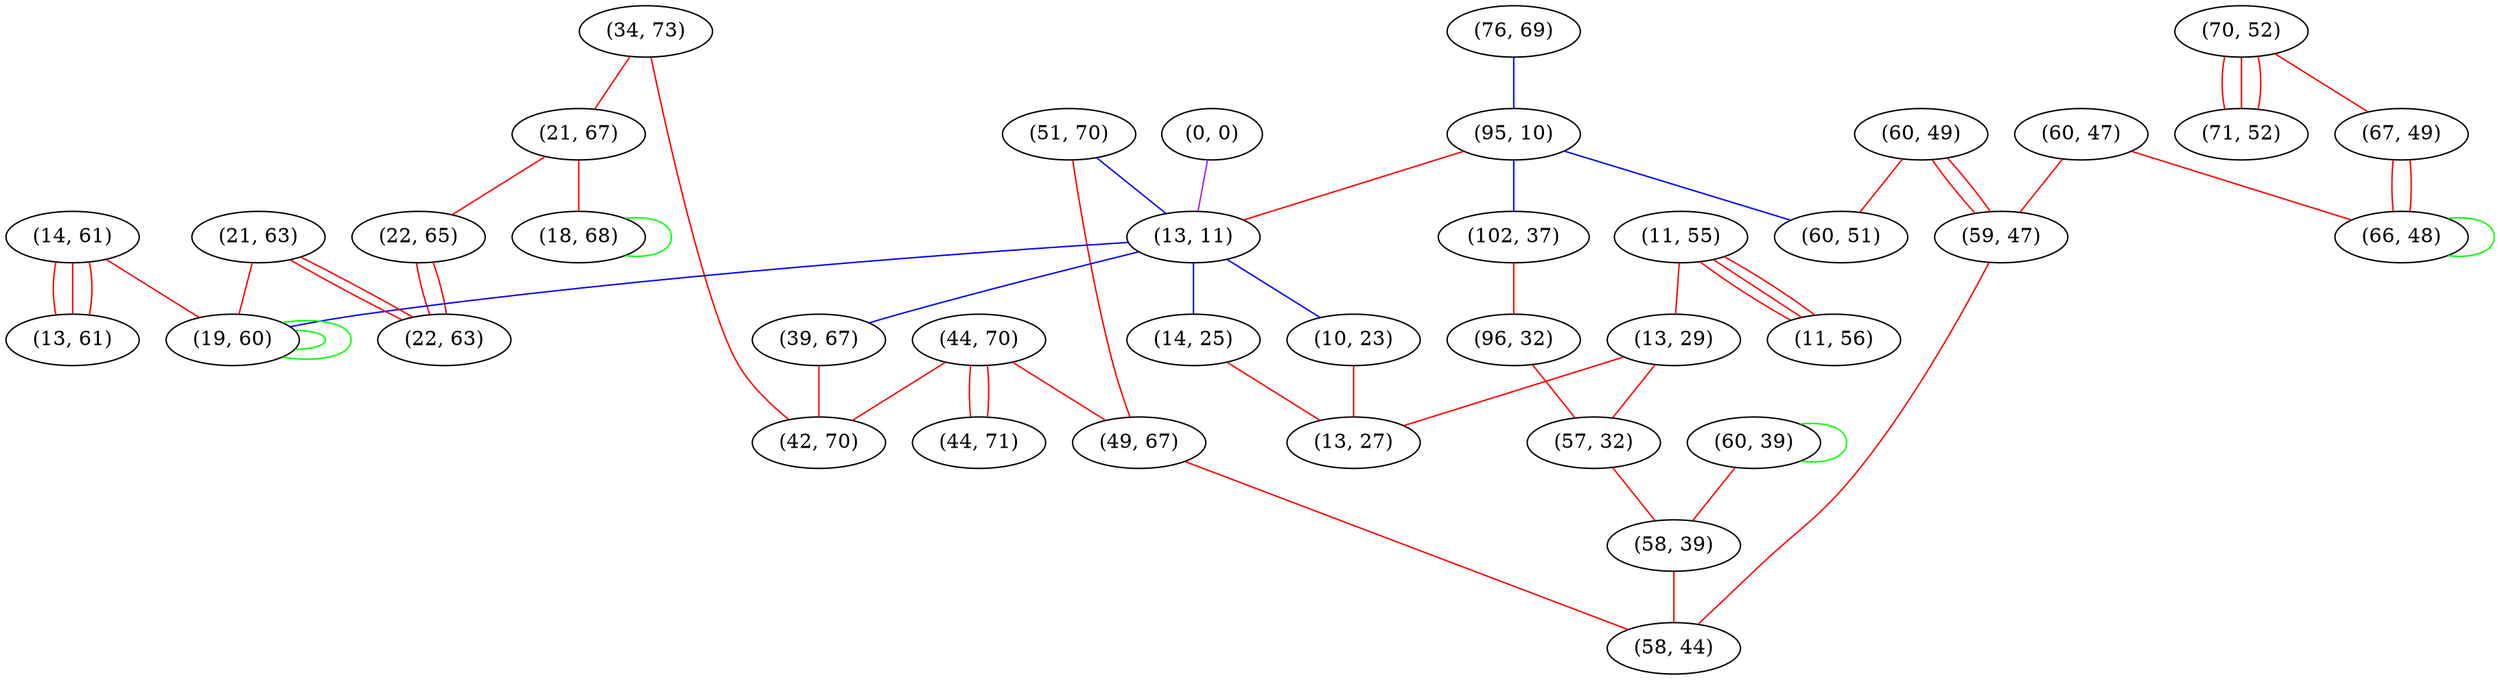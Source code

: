 graph "" {
"(34, 73)";
"(44, 70)";
"(76, 69)";
"(70, 52)";
"(0, 0)";
"(60, 39)";
"(95, 10)";
"(60, 49)";
"(51, 70)";
"(44, 71)";
"(21, 67)";
"(11, 55)";
"(60, 47)";
"(13, 29)";
"(11, 56)";
"(22, 65)";
"(67, 49)";
"(102, 37)";
"(14, 61)";
"(13, 11)";
"(71, 52)";
"(96, 32)";
"(39, 67)";
"(59, 47)";
"(18, 68)";
"(21, 63)";
"(13, 61)";
"(10, 23)";
"(60, 51)";
"(66, 48)";
"(19, 60)";
"(22, 63)";
"(14, 25)";
"(42, 70)";
"(13, 27)";
"(57, 32)";
"(49, 67)";
"(58, 39)";
"(58, 44)";
"(34, 73)" -- "(42, 70)"  [color=red, key=0, weight=1];
"(34, 73)" -- "(21, 67)"  [color=red, key=0, weight=1];
"(44, 70)" -- "(42, 70)"  [color=red, key=0, weight=1];
"(44, 70)" -- "(49, 67)"  [color=red, key=0, weight=1];
"(44, 70)" -- "(44, 71)"  [color=red, key=0, weight=1];
"(44, 70)" -- "(44, 71)"  [color=red, key=1, weight=1];
"(76, 69)" -- "(95, 10)"  [color=blue, key=0, weight=3];
"(70, 52)" -- "(71, 52)"  [color=red, key=0, weight=1];
"(70, 52)" -- "(71, 52)"  [color=red, key=1, weight=1];
"(70, 52)" -- "(71, 52)"  [color=red, key=2, weight=1];
"(70, 52)" -- "(67, 49)"  [color=red, key=0, weight=1];
"(0, 0)" -- "(13, 11)"  [color=purple, key=0, weight=4];
"(60, 39)" -- "(58, 39)"  [color=red, key=0, weight=1];
"(60, 39)" -- "(60, 39)"  [color=green, key=0, weight=2];
"(95, 10)" -- "(102, 37)"  [color=blue, key=0, weight=3];
"(95, 10)" -- "(60, 51)"  [color=blue, key=0, weight=3];
"(95, 10)" -- "(13, 11)"  [color=red, key=0, weight=1];
"(60, 49)" -- "(59, 47)"  [color=red, key=0, weight=1];
"(60, 49)" -- "(59, 47)"  [color=red, key=1, weight=1];
"(60, 49)" -- "(60, 51)"  [color=red, key=0, weight=1];
"(51, 70)" -- "(49, 67)"  [color=red, key=0, weight=1];
"(51, 70)" -- "(13, 11)"  [color=blue, key=0, weight=3];
"(21, 67)" -- "(22, 65)"  [color=red, key=0, weight=1];
"(21, 67)" -- "(18, 68)"  [color=red, key=0, weight=1];
"(11, 55)" -- "(11, 56)"  [color=red, key=0, weight=1];
"(11, 55)" -- "(11, 56)"  [color=red, key=1, weight=1];
"(11, 55)" -- "(11, 56)"  [color=red, key=2, weight=1];
"(11, 55)" -- "(13, 29)"  [color=red, key=0, weight=1];
"(60, 47)" -- "(59, 47)"  [color=red, key=0, weight=1];
"(60, 47)" -- "(66, 48)"  [color=red, key=0, weight=1];
"(13, 29)" -- "(57, 32)"  [color=red, key=0, weight=1];
"(13, 29)" -- "(13, 27)"  [color=red, key=0, weight=1];
"(22, 65)" -- "(22, 63)"  [color=red, key=0, weight=1];
"(22, 65)" -- "(22, 63)"  [color=red, key=1, weight=1];
"(67, 49)" -- "(66, 48)"  [color=red, key=0, weight=1];
"(67, 49)" -- "(66, 48)"  [color=red, key=1, weight=1];
"(102, 37)" -- "(96, 32)"  [color=red, key=0, weight=1];
"(14, 61)" -- "(19, 60)"  [color=red, key=0, weight=1];
"(14, 61)" -- "(13, 61)"  [color=red, key=0, weight=1];
"(14, 61)" -- "(13, 61)"  [color=red, key=1, weight=1];
"(14, 61)" -- "(13, 61)"  [color=red, key=2, weight=1];
"(13, 11)" -- "(39, 67)"  [color=blue, key=0, weight=3];
"(13, 11)" -- "(19, 60)"  [color=blue, key=0, weight=3];
"(13, 11)" -- "(14, 25)"  [color=blue, key=0, weight=3];
"(13, 11)" -- "(10, 23)"  [color=blue, key=0, weight=3];
"(96, 32)" -- "(57, 32)"  [color=red, key=0, weight=1];
"(39, 67)" -- "(42, 70)"  [color=red, key=0, weight=1];
"(59, 47)" -- "(58, 44)"  [color=red, key=0, weight=1];
"(18, 68)" -- "(18, 68)"  [color=green, key=0, weight=2];
"(21, 63)" -- "(19, 60)"  [color=red, key=0, weight=1];
"(21, 63)" -- "(22, 63)"  [color=red, key=0, weight=1];
"(21, 63)" -- "(22, 63)"  [color=red, key=1, weight=1];
"(10, 23)" -- "(13, 27)"  [color=red, key=0, weight=1];
"(66, 48)" -- "(66, 48)"  [color=green, key=0, weight=2];
"(19, 60)" -- "(19, 60)"  [color=green, key=0, weight=2];
"(19, 60)" -- "(19, 60)"  [color=green, key=1, weight=2];
"(14, 25)" -- "(13, 27)"  [color=red, key=0, weight=1];
"(57, 32)" -- "(58, 39)"  [color=red, key=0, weight=1];
"(49, 67)" -- "(58, 44)"  [color=red, key=0, weight=1];
"(58, 39)" -- "(58, 44)"  [color=red, key=0, weight=1];
}
